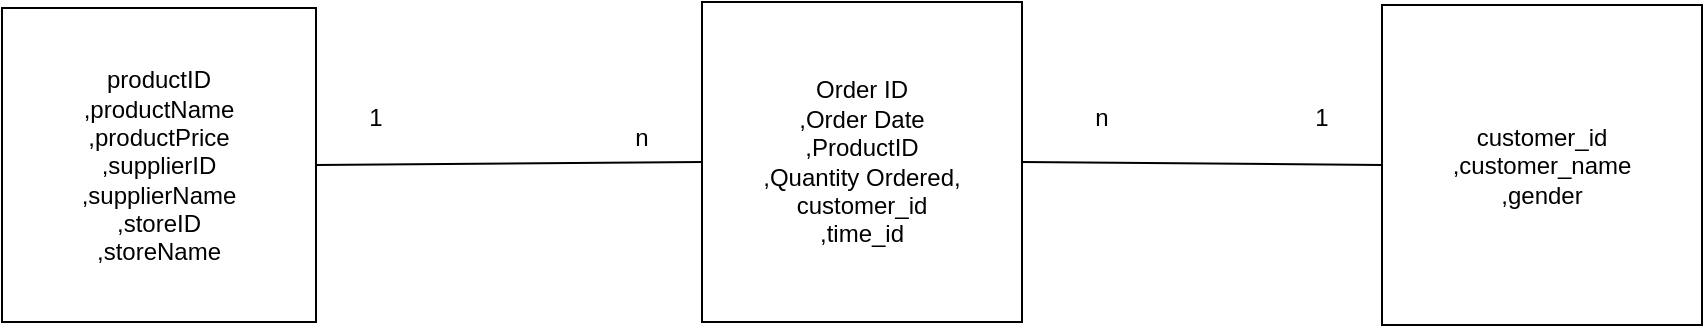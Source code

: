 <mxfile version="24.7.17">
  <diagram name="Page-1" id="awKl1Y_LUSCcvPczSBRU">
    <mxGraphModel dx="1276" dy="606" grid="1" gridSize="10" guides="1" tooltips="1" connect="1" arrows="1" fold="1" page="1" pageScale="1" pageWidth="850" pageHeight="1100" math="0" shadow="0">
      <root>
        <mxCell id="0" />
        <mxCell id="1" parent="0" />
        <mxCell id="HJ4ccjbHWwGIfDWFO6xM-5" value="productID&lt;div&gt;,productName&lt;/div&gt;&lt;div&gt;,productPrice&lt;/div&gt;&lt;div&gt;,supplierID&lt;/div&gt;&lt;div&gt;&lt;span style=&quot;background-color: initial;&quot;&gt;,supplierName&lt;/span&gt;&lt;/div&gt;&lt;div&gt;&lt;span style=&quot;background-color: initial;&quot;&gt;,storeID&lt;/span&gt;&lt;/div&gt;&lt;div&gt;&lt;span style=&quot;background-color: initial;&quot;&gt;,storeName&lt;/span&gt;&lt;br&gt;&lt;/div&gt;" style="whiteSpace=wrap;html=1;aspect=fixed;" vertex="1" parent="1">
          <mxGeometry x="20" y="280" width="157" height="157" as="geometry" />
        </mxCell>
        <mxCell id="HJ4ccjbHWwGIfDWFO6xM-6" value="customer_id&lt;div&gt;,customer_name&lt;/div&gt;&lt;div&gt;,gender&lt;/div&gt;" style="whiteSpace=wrap;html=1;aspect=fixed;" vertex="1" parent="1">
          <mxGeometry x="710" y="278.5" width="160" height="160" as="geometry" />
        </mxCell>
        <mxCell id="HJ4ccjbHWwGIfDWFO6xM-7" value="Order ID&lt;div&gt;,Order Date&lt;/div&gt;&lt;div&gt;,ProductID&lt;/div&gt;&lt;div&gt;,Quantity Ordered,&lt;/div&gt;&lt;div&gt;customer_id&lt;/div&gt;&lt;div&gt;,time_id&lt;br&gt;&lt;/div&gt;" style="whiteSpace=wrap;html=1;aspect=fixed;" vertex="1" parent="1">
          <mxGeometry x="370" y="277" width="160" height="160" as="geometry" />
        </mxCell>
        <mxCell id="HJ4ccjbHWwGIfDWFO6xM-8" value="" style="endArrow=none;html=1;rounded=0;exitX=1;exitY=0.5;exitDx=0;exitDy=0;entryX=0;entryY=0.5;entryDx=0;entryDy=0;" edge="1" parent="1" source="HJ4ccjbHWwGIfDWFO6xM-5" target="HJ4ccjbHWwGIfDWFO6xM-7">
          <mxGeometry width="50" height="50" relative="1" as="geometry">
            <mxPoint x="400" y="320" as="sourcePoint" />
            <mxPoint x="450" y="270" as="targetPoint" />
          </mxGeometry>
        </mxCell>
        <mxCell id="HJ4ccjbHWwGIfDWFO6xM-9" value="" style="endArrow=none;html=1;rounded=0;exitX=0;exitY=0.5;exitDx=0;exitDy=0;entryX=1;entryY=0.5;entryDx=0;entryDy=0;" edge="1" parent="1" source="HJ4ccjbHWwGIfDWFO6xM-6" target="HJ4ccjbHWwGIfDWFO6xM-7">
          <mxGeometry width="50" height="50" relative="1" as="geometry">
            <mxPoint x="307" y="349" as="sourcePoint" />
            <mxPoint x="410" y="350" as="targetPoint" />
          </mxGeometry>
        </mxCell>
        <mxCell id="HJ4ccjbHWwGIfDWFO6xM-10" value="n&lt;span style=&quot;color: rgba(0, 0, 0, 0); font-family: monospace; font-size: 0px; text-align: start; text-wrap: nowrap;&quot;&gt;%3CmxGraphModel%3E%3Croot%3E%3CmxCell%20id%3D%220%22%2F%3E%3CmxCell%20id%3D%221%22%20parent%3D%220%22%2F%3E%3CmxCell%20id%3D%222%22%20value%3D%22%22%20style%3D%22endArrow%3Dnone%3Bhtml%3D1%3Brounded%3D0%3BexitX%3D1%3BexitY%3D0.5%3BexitDx%3D0%3BexitDy%3D0%3BentryX%3D0%3BentryY%3D0.5%3BentryDx%3D0%3BentryDy%3D0%3B%22%20edge%3D%221%22%20parent%3D%221%22%3E%3CmxGeometry%20width%3D%2250%22%20height%3D%2250%22%20relative%3D%221%22%20as%3D%22geometry%22%3E%3CmxPoint%20x%3D%22297%22%20y%3D%22339%22%20as%3D%22sourcePoint%22%2F%3E%3CmxPoint%20x%3D%22400%22%20y%3D%22340%22%20as%3D%22targetPoint%22%2F%3E%3C%2FmxGeometry%3E%3C%2FmxCell%3E%3C%2Froot%3E%3C%2FmxGraphModel%3E&lt;/span&gt;" style="text;html=1;align=center;verticalAlign=middle;whiteSpace=wrap;rounded=0;" vertex="1" parent="1">
          <mxGeometry x="310" y="330" width="60" height="30" as="geometry" />
        </mxCell>
        <mxCell id="HJ4ccjbHWwGIfDWFO6xM-11" value="n&lt;span style=&quot;color: rgba(0, 0, 0, 0); font-family: monospace; font-size: 0px; text-align: start; text-wrap: nowrap;&quot;&gt;%3CmxGraphModel%3E%3Croot%3E%3CmxCell%20id%3D%220%22%2F%3E%3CmxCell%20id%3D%221%22%20parent%3D%220%22%2F%3E%3CmxCell%20id%3D%222%22%20value%3D%22%22%20style%3D%22endArrow%3Dnone%3Bhtml%3D1%3Brounded%3D0%3BexitX%3D1%3BexitY%3D0.5%3BexitDx%3D0%3BexitDy%3D0%3BentryX%3D0%3BentryY%3D0.5%3BentryDx%3D0%3BentryDy%3D0%3B%22%20edge%3D%221%22%20parent%3D%221%22%3E%3CmxGeometry%20width%3D%2250%22%20height%3D%2250%22%20relative%3D%221%22%20as%3D%22geometry%22%3E%3CmxPoint%20x%3D%22297%22%20y%3D%22339%22%20as%3D%22sourcePoint%22%2F%3E%3CmxPoint%20x%3D%22400%22%20y%3D%22340%22%20as%3D%22targetPoint%22%2F%3E%3C%2FmxGeometry%3E%3C%2FmxCell%3E%3C%2Froot%3E%3C%2FmxGraphModel%3E&lt;/span&gt;" style="text;html=1;align=center;verticalAlign=middle;whiteSpace=wrap;rounded=0;" vertex="1" parent="1">
          <mxGeometry x="540" y="320" width="60" height="30" as="geometry" />
        </mxCell>
        <mxCell id="HJ4ccjbHWwGIfDWFO6xM-12" value="1" style="text;html=1;align=center;verticalAlign=middle;whiteSpace=wrap;rounded=0;" vertex="1" parent="1">
          <mxGeometry x="650" y="320" width="60" height="30" as="geometry" />
        </mxCell>
        <mxCell id="HJ4ccjbHWwGIfDWFO6xM-13" value="1" style="text;html=1;align=center;verticalAlign=middle;whiteSpace=wrap;rounded=0;" vertex="1" parent="1">
          <mxGeometry x="177" y="320" width="60" height="30" as="geometry" />
        </mxCell>
      </root>
    </mxGraphModel>
  </diagram>
</mxfile>
